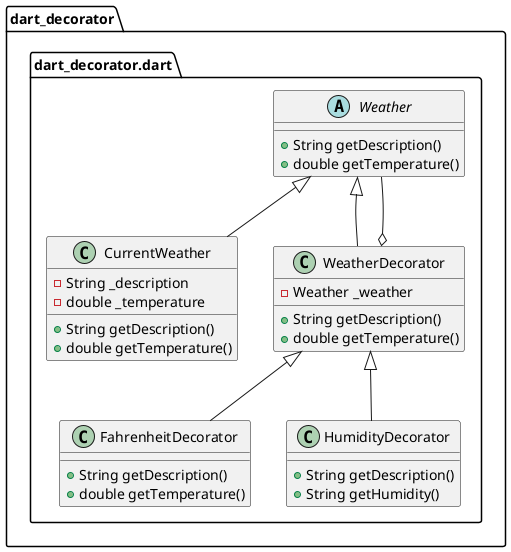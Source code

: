 @startuml
set namespaceSeparator ::

abstract class "dart_decorator::dart_decorator.dart::Weather" {
  +String getDescription()
  +double getTemperature()
}

class "dart_decorator::dart_decorator.dart::CurrentWeather" {
  -String _description
  -double _temperature
  +String getDescription()
  +double getTemperature()
}

"dart_decorator::dart_decorator.dart::Weather" <|-- "dart_decorator::dart_decorator.dart::CurrentWeather"

class "dart_decorator::dart_decorator.dart::WeatherDecorator" {
  -Weather _weather
  +String getDescription()
  +double getTemperature()
}

"dart_decorator::dart_decorator.dart::WeatherDecorator" o-- "dart_decorator::dart_decorator.dart::Weather"
"dart_decorator::dart_decorator.dart::Weather" <|-- "dart_decorator::dart_decorator.dart::WeatherDecorator"

class "dart_decorator::dart_decorator.dart::FahrenheitDecorator" {
  +String getDescription()
  +double getTemperature()
}

"dart_decorator::dart_decorator.dart::WeatherDecorator" <|-- "dart_decorator::dart_decorator.dart::FahrenheitDecorator"

class "dart_decorator::dart_decorator.dart::HumidityDecorator" {
  +String getDescription()
  +String getHumidity()
}

"dart_decorator::dart_decorator.dart::WeatherDecorator" <|-- "dart_decorator::dart_decorator.dart::HumidityDecorator"


@enduml